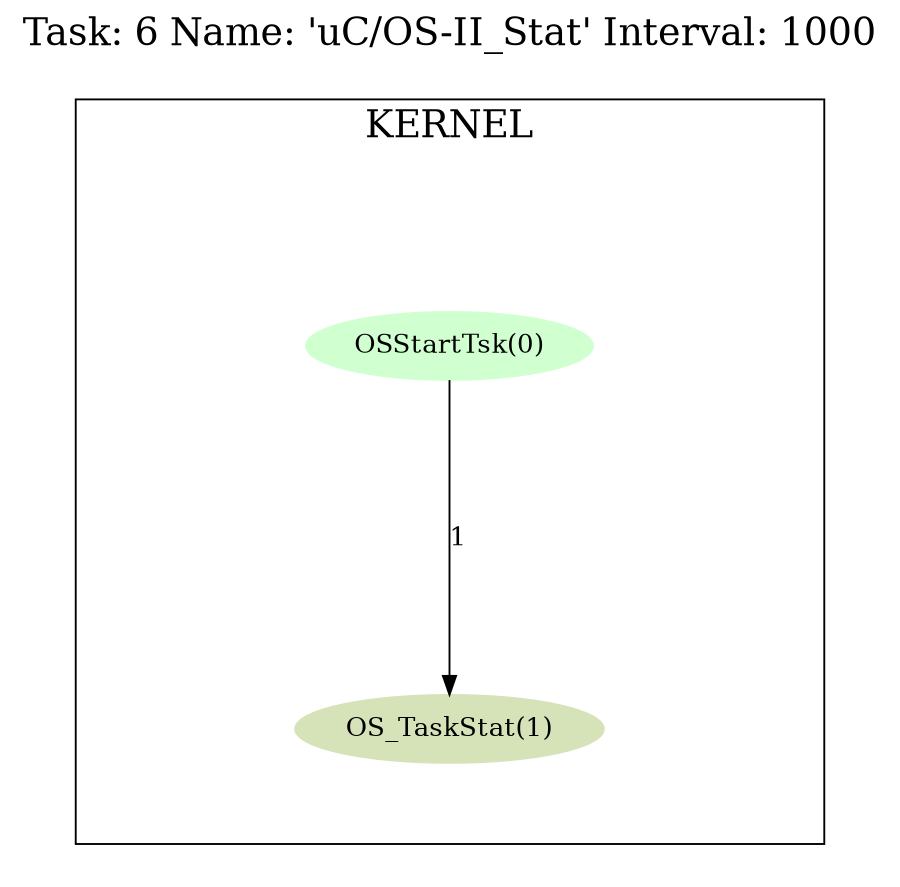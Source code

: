 digraph prof {
  size="6,6";
  ratio = fill;
  fontsize = "20";
  node [style=filled];
  labelloc = "t";
  label = "Task: 6 Name: 'uC/OS-II_Stat' Interval: 1000";
  subgraph cluster_kernel {
    label = "KERNEL";
    "F1" [label = "OS_TaskStat(1)"];
    "F0" [label = "OSStartTsk(0)"];
    "F0" -> "F1" [label = 1];
    "F1" [color="#d6e2b8"];
    "F0" [color="#d0ffd0"];
  }
}
